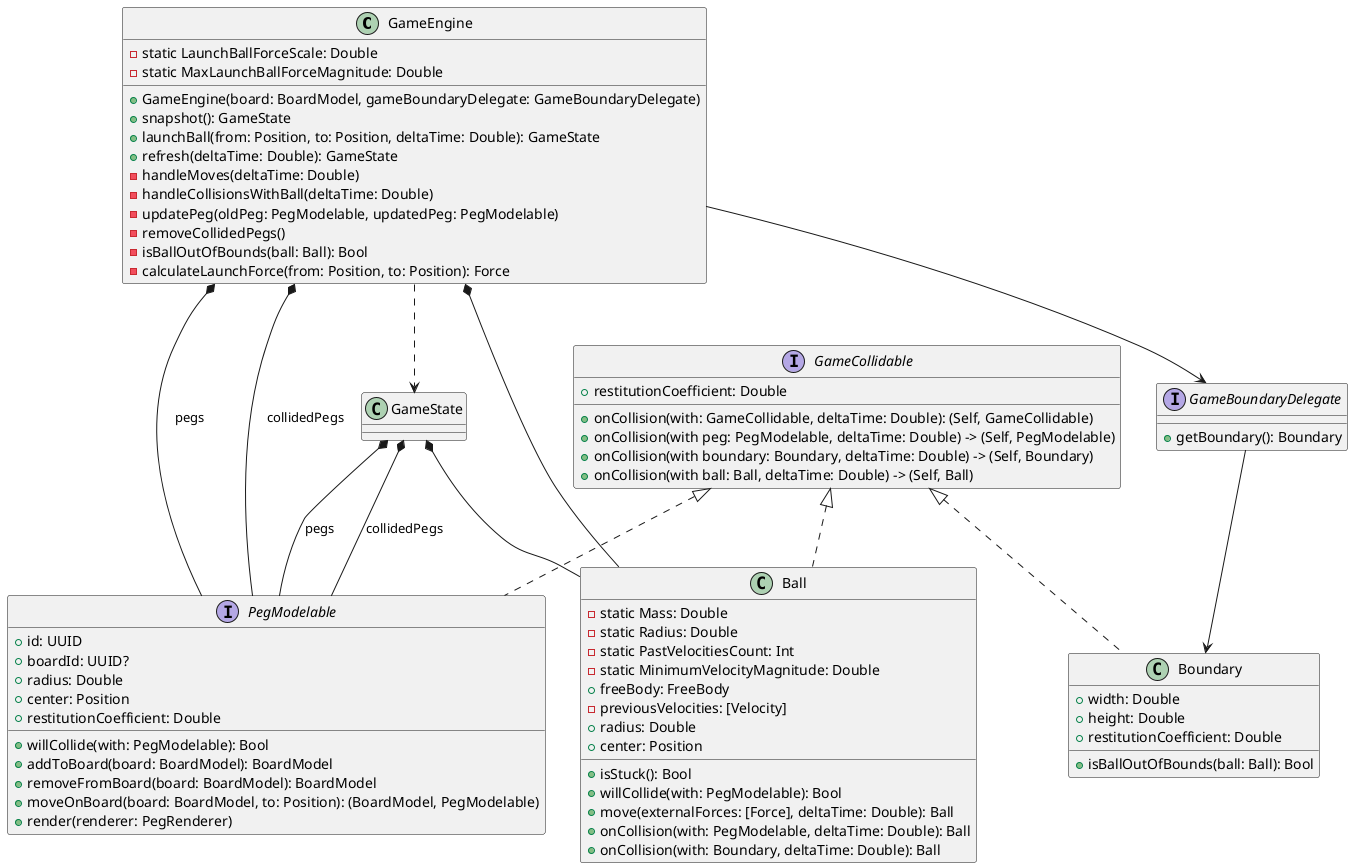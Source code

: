 @startuml
class GameEngine {
    - static LaunchBallForceScale: Double
    - static MaxLaunchBallForceMagnitude: Double
    + GameEngine(board: BoardModel, gameBoundaryDelegate: GameBoundaryDelegate)
    + snapshot(): GameState
    + launchBall(from: Position, to: Position, deltaTime: Double): GameState
    + refresh(deltaTime: Double): GameState
    - handleMoves(deltaTime: Double)
    - handleCollisionsWithBall(deltaTime: Double)
    - updatePeg(oldPeg: PegModelable, updatedPeg: PegModelable)
    - removeCollidedPegs()
    - isBallOutOfBounds(ball: Ball): Bool
    - calculateLaunchForce(from: Position, to: Position): Force
}

class GameState {
}

class Ball {
    - static Mass: Double
    - static Radius: Double
    - static PastVelocitiesCount: Int
    - static MinimumVelocityMagnitude: Double
    + freeBody: FreeBody
    - previousVelocities: [Velocity]
    + radius: Double
    + center: Position
    + isStuck(): Bool
    + willCollide(with: PegModelable): Bool
    + move(externalForces: [Force], deltaTime: Double): Ball
    + onCollision(with: PegModelable, deltaTime: Double): Ball
    + onCollision(with: Boundary, deltaTime: Double): Ball
}

class Boundary {
    + width: Double
    + height: Double
    + restitutionCoefficient: Double
    + isBallOutOfBounds(ball: Ball): Bool
}

interface GameBoundaryDelegate {
    + getBoundary(): Boundary
}

interface PegModelable {
    + id: UUID
    + boardId: UUID?
    + radius: Double
    + center: Position
    + restitutionCoefficient: Double
    + willCollide(with: PegModelable): Bool
    + addToBoard(board: BoardModel): BoardModel
    + removeFromBoard(board: BoardModel): BoardModel
    + moveOnBoard(board: BoardModel, to: Position): (BoardModel, PegModelable)
    + render(renderer: PegRenderer)
}

interface GameCollidable {
    + restitutionCoefficient: Double
    + onCollision(with: GameCollidable, deltaTime: Double): (Self, GameCollidable)
    + onCollision(with peg: PegModelable, deltaTime: Double) -> (Self, PegModelable)
    + onCollision(with boundary: Boundary, deltaTime: Double) -> (Self, Boundary)
    + onCollision(with ball: Ball, deltaTime: Double) -> (Self, Ball)
}

GameEngine ..> GameState
GameEngine --> GameBoundaryDelegate
GameEngine *-- Ball
GameEngine *-- PegModelable: pegs
GameEngine *-- PegModelable: collidedPegs
GameState *-- Ball
GameState *-- PegModelable: pegs
GameState *-- PegModelable: collidedPegs
GameBoundaryDelegate --> Boundary
GameCollidable <|.. PegModelable
GameCollidable <|.. Boundary
GameCollidable <|.. Ball
@enduml